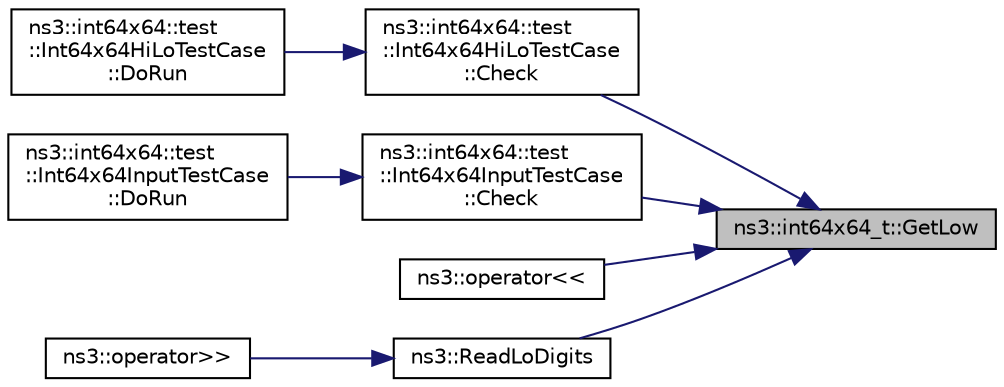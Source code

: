 digraph "ns3::int64x64_t::GetLow"
{
 // LATEX_PDF_SIZE
  edge [fontname="Helvetica",fontsize="10",labelfontname="Helvetica",labelfontsize="10"];
  node [fontname="Helvetica",fontsize="10",shape=record];
  rankdir="RL";
  Node1 [label="ns3::int64x64_t::GetLow",height=0.2,width=0.4,color="black", fillcolor="grey75", style="filled", fontcolor="black",tooltip="Get the fractional portion of this value, unscaled."];
  Node1 -> Node2 [dir="back",color="midnightblue",fontsize="10",style="solid",fontname="Helvetica"];
  Node2 [label="ns3::int64x64::test\l::Int64x64HiLoTestCase\l::Check",height=0.2,width=0.4,color="black", fillcolor="white", style="filled",URL="$classns3_1_1int64x64_1_1test_1_1_int64x64_hi_lo_test_case.html#a9490df4c4737e15e7c7dac4dcadbeec9",tooltip=" "];
  Node2 -> Node3 [dir="back",color="midnightblue",fontsize="10",style="solid",fontname="Helvetica"];
  Node3 [label="ns3::int64x64::test\l::Int64x64HiLoTestCase\l::DoRun",height=0.2,width=0.4,color="black", fillcolor="white", style="filled",URL="$classns3_1_1int64x64_1_1test_1_1_int64x64_hi_lo_test_case.html#a39b6f96a84d930273d8b491a167ce103",tooltip="Implementation to actually run this TestCase."];
  Node1 -> Node4 [dir="back",color="midnightblue",fontsize="10",style="solid",fontname="Helvetica"];
  Node4 [label="ns3::int64x64::test\l::Int64x64InputTestCase\l::Check",height=0.2,width=0.4,color="black", fillcolor="white", style="filled",URL="$classns3_1_1int64x64_1_1test_1_1_int64x64_input_test_case.html#ae31646824694557747bd32f1a0e9b818",tooltip=" "];
  Node4 -> Node5 [dir="back",color="midnightblue",fontsize="10",style="solid",fontname="Helvetica"];
  Node5 [label="ns3::int64x64::test\l::Int64x64InputTestCase\l::DoRun",height=0.2,width=0.4,color="black", fillcolor="white", style="filled",URL="$classns3_1_1int64x64_1_1test_1_1_int64x64_input_test_case.html#a8f787a9fb69c16f27547e00521fd541c",tooltip="Implementation to actually run this TestCase."];
  Node1 -> Node6 [dir="back",color="midnightblue",fontsize="10",style="solid",fontname="Helvetica"];
  Node6 [label="ns3::operator\<\<",height=0.2,width=0.4,color="black", fillcolor="white", style="filled",URL="$group__highprec.html#gacfc7789be6cdaac56adb76c0d0354d13",tooltip="Output streamer for int64x64_t."];
  Node1 -> Node7 [dir="back",color="midnightblue",fontsize="10",style="solid",fontname="Helvetica"];
  Node7 [label="ns3::ReadLoDigits",height=0.2,width=0.4,color="black", fillcolor="white", style="filled",URL="$group__highprec.html#gab93a9afd92c0bdab641e9bd5f8d7fd1a",tooltip="Read the fractional part of a number from a string containing just the decimal digits of the fraction..."];
  Node7 -> Node8 [dir="back",color="midnightblue",fontsize="10",style="solid",fontname="Helvetica"];
  Node8 [label="ns3::operator\>\>",height=0.2,width=0.4,color="black", fillcolor="white", style="filled",URL="$group__highprec.html#gabf6ecbf5acccc352c1b1c0835cac66f2",tooltip="Input streamer for int64x64_t."];
}
